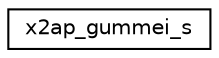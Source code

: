 digraph "Graphical Class Hierarchy"
{
 // LATEX_PDF_SIZE
  edge [fontname="Helvetica",fontsize="10",labelfontname="Helvetica",labelfontsize="10"];
  node [fontname="Helvetica",fontsize="10",shape=record];
  rankdir="LR";
  Node0 [label="x2ap_gummei_s",height=0.2,width=0.4,color="black", fillcolor="white", style="filled",URL="$structx2ap__gummei__s.html",tooltip=" "];
}
